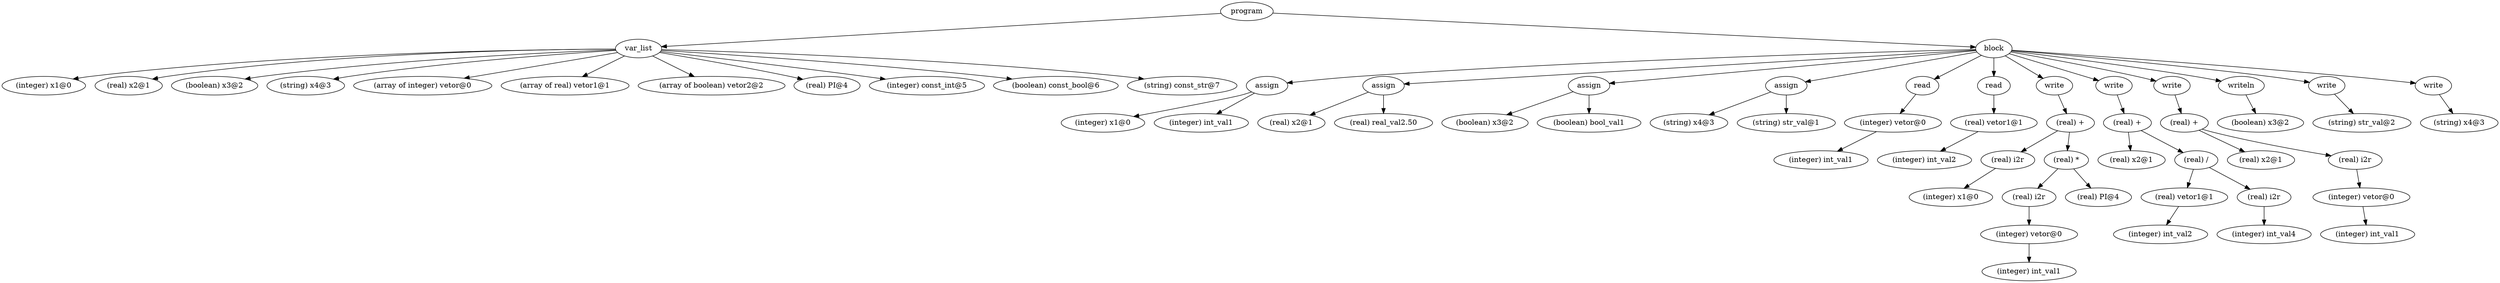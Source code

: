 digraph {
graph [ordering="out"];
node0[label="program"];
node1[label="var_list"];
node2[label="(integer) x1@0"];
node1 -> node2;
node3[label="(real) x2@1"];
node1 -> node3;
node4[label="(boolean) x3@2"];
node1 -> node4;
node5[label="(string) x4@3"];
node1 -> node5;
node6[label="(array of integer) vetor@0"];
node1 -> node6;
node7[label="(array of real) vetor1@1"];
node1 -> node7;
node8[label="(array of boolean) vetor2@2"];
node1 -> node8;
node9[label="(real) PI@4"];
node1 -> node9;
node10[label="(integer) const_int@5"];
node1 -> node10;
node11[label="(boolean) const_bool@6"];
node1 -> node11;
node12[label="(string) const_str@7"];
node1 -> node12;
node0 -> node1;
node13[label="block"];
node14[label="assign"];
node15[label="(integer) x1@0"];
node14 -> node15;
node16[label="(integer) int_val1"];
node14 -> node16;
node13 -> node14;
node17[label="assign"];
node18[label="(real) x2@1"];
node17 -> node18;
node19[label="(real) real_val2.50"];
node17 -> node19;
node13 -> node17;
node20[label="assign"];
node21[label="(boolean) x3@2"];
node20 -> node21;
node22[label="(boolean) bool_val1"];
node20 -> node22;
node13 -> node20;
node23[label="assign"];
node24[label="(string) x4@3"];
node23 -> node24;
node25[label="(string) str_val@1"];
node23 -> node25;
node13 -> node23;
node26[label="read"];
node27[label="(integer) vetor@0"];
node28[label="(integer) int_val1"];
node27 -> node28;
node26 -> node27;
node13 -> node26;
node29[label="read"];
node30[label="(real) vetor1@1"];
node31[label="(integer) int_val2"];
node30 -> node31;
node29 -> node30;
node13 -> node29;
node32[label="write"];
node33[label="(real) +"];
node34[label="(real) i2r"];
node35[label="(integer) x1@0"];
node34 -> node35;
node33 -> node34;
node36[label="(real) *"];
node37[label="(real) i2r"];
node38[label="(integer) vetor@0"];
node39[label="(integer) int_val1"];
node38 -> node39;
node37 -> node38;
node36 -> node37;
node40[label="(real) PI@4"];
node36 -> node40;
node33 -> node36;
node32 -> node33;
node13 -> node32;
node41[label="write"];
node42[label="(real) +"];
node43[label="(real) x2@1"];
node42 -> node43;
node44[label="(real) /"];
node45[label="(real) vetor1@1"];
node46[label="(integer) int_val2"];
node45 -> node46;
node44 -> node45;
node47[label="(real) i2r"];
node48[label="(integer) int_val4"];
node47 -> node48;
node44 -> node47;
node42 -> node44;
node41 -> node42;
node13 -> node41;
node49[label="write"];
node50[label="(real) +"];
node51[label="(real) x2@1"];
node50 -> node51;
node52[label="(real) i2r"];
node53[label="(integer) vetor@0"];
node54[label="(integer) int_val1"];
node53 -> node54;
node52 -> node53;
node50 -> node52;
node49 -> node50;
node13 -> node49;
node55[label="writeln"];
node56[label="(boolean) x3@2"];
node55 -> node56;
node13 -> node55;
node57[label="write"];
node58[label="(string) str_val@2"];
node57 -> node58;
node13 -> node57;
node59[label="write"];
node60[label="(string) x4@3"];
node59 -> node60;
node13 -> node59;
node0 -> node13;
}
